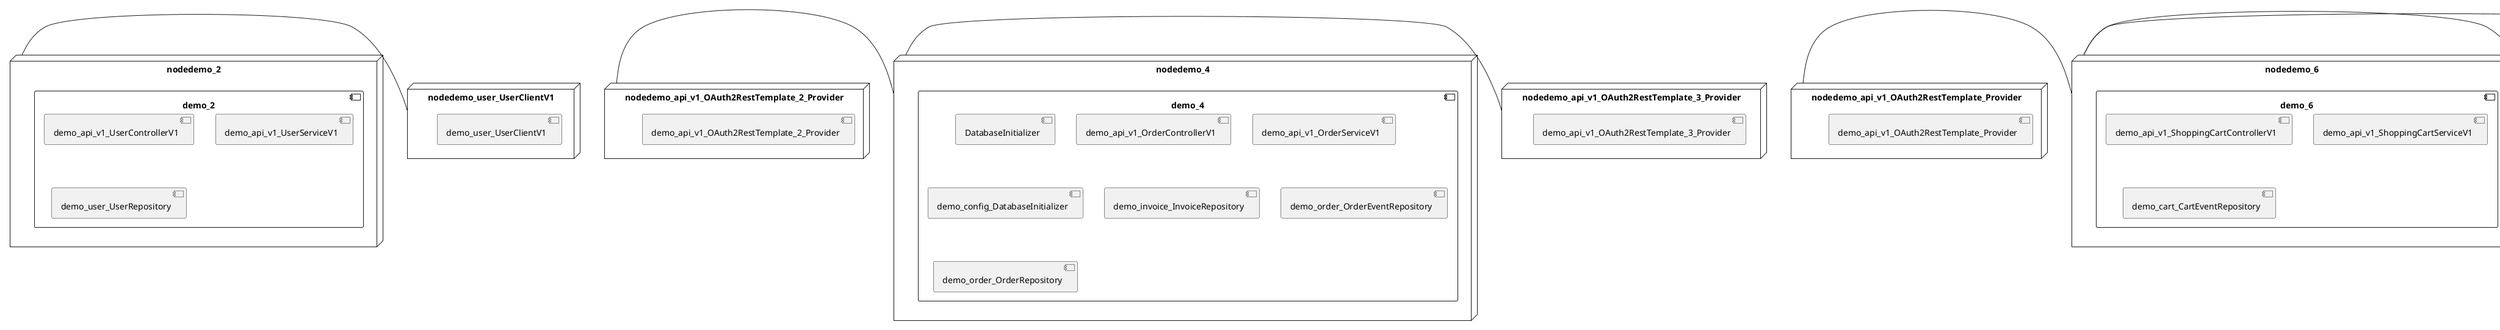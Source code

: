 @startuml
skinparam fixCircleLabelOverlapping true
skinparam componentStyle uml2
node nodedemo {
component demo {
[demo_UserController] [[kbastani-spring-cloud-event-sourcing-example.system#_qUdJwDs9Ee-dWOpKEUsL5w]]
[demo_UserRepository] [[kbastani-spring-cloud-event-sourcing-example.system#_qUdJwDs9Ee-dWOpKEUsL5w]]
[demo_UserService] [[kbastani-spring-cloud-event-sourcing-example.system#_qUdJwDs9Ee-dWOpKEUsL5w]]
[demo_login_UserController] [[kbastani-spring-cloud-event-sourcing-example.system#_qUdJwDs9Ee-dWOpKEUsL5w]]
}
}
node nodedemo_2 {
component demo_2 {
[demo_api_v1_UserControllerV1] [[kbastani-spring-cloud-event-sourcing-example.system#_qUdJwDs9Ee-dWOpKEUsL5w]]
[demo_api_v1_UserServiceV1] [[kbastani-spring-cloud-event-sourcing-example.system#_qUdJwDs9Ee-dWOpKEUsL5w]]
[demo_user_UserRepository] [[kbastani-spring-cloud-event-sourcing-example.system#_qUdJwDs9Ee-dWOpKEUsL5w]]
}
}
node nodedemo_3 {
component demo_3 {
[demo_account_AccountRepository] [[kbastani-spring-cloud-event-sourcing-example.system#_qUdJwDs9Ee-dWOpKEUsL5w]]
[demo_api_v1_AccountControllerV1] [[kbastani-spring-cloud-event-sourcing-example.system#_qUdJwDs9Ee-dWOpKEUsL5w]]
[demo_api_v1_AccountServiceV1] [[kbastani-spring-cloud-event-sourcing-example.system#_qUdJwDs9Ee-dWOpKEUsL5w]]
}
}
node nodedemo_4 {
component demo_4 {
[DatabaseInitializer] [[kbastani-spring-cloud-event-sourcing-example.system#_qUdJwDs9Ee-dWOpKEUsL5w]]
[demo_api_v1_OrderControllerV1] [[kbastani-spring-cloud-event-sourcing-example.system#_qUdJwDs9Ee-dWOpKEUsL5w]]
[demo_api_v1_OrderServiceV1] [[kbastani-spring-cloud-event-sourcing-example.system#_qUdJwDs9Ee-dWOpKEUsL5w]]
[demo_config_DatabaseInitializer] [[kbastani-spring-cloud-event-sourcing-example.system#_qUdJwDs9Ee-dWOpKEUsL5w]]
[demo_invoice_InvoiceRepository] [[kbastani-spring-cloud-event-sourcing-example.system#_qUdJwDs9Ee-dWOpKEUsL5w]]
[demo_order_OrderEventRepository] [[kbastani-spring-cloud-event-sourcing-example.system#_qUdJwDs9Ee-dWOpKEUsL5w]]
[demo_order_OrderRepository] [[kbastani-spring-cloud-event-sourcing-example.system#_qUdJwDs9Ee-dWOpKEUsL5w]]
}
}
node nodedemo_5 {
component demo_5 {
[demo_api_v1_CatalogControllerV1] [[kbastani-spring-cloud-event-sourcing-example.system#_qUdJwDs9Ee-dWOpKEUsL5w]]
[demo_api_v1_CatalogServiceV1] [[kbastani-spring-cloud-event-sourcing-example.system#_qUdJwDs9Ee-dWOpKEUsL5w]]
[demo_catalog_CatalogInfoRepository] [[kbastani-spring-cloud-event-sourcing-example.system#_qUdJwDs9Ee-dWOpKEUsL5w]]
}
}
node nodedemo_6 {
component demo_6 {
[demo_api_v1_ShoppingCartControllerV1] [[kbastani-spring-cloud-event-sourcing-example.system#_qUdJwDs9Ee-dWOpKEUsL5w]]
[demo_api_v1_ShoppingCartServiceV1] [[kbastani-spring-cloud-event-sourcing-example.system#_qUdJwDs9Ee-dWOpKEUsL5w]]
[demo_cart_CartEventRepository] [[kbastani-spring-cloud-event-sourcing-example.system#_qUdJwDs9Ee-dWOpKEUsL5w]]
}
}
node nodedemo_7 {
component demo_7 {
}
}
node nodedemo_v1 {
component demo_v1 {
[demo_v1_InventoryControllerV1] [[kbastani-spring-cloud-event-sourcing-example.system#_qUdJwDs9Ee-dWOpKEUsL5w]]
[demo_v1_InventoryServiceV1] [[kbastani-spring-cloud-event-sourcing-example.system#_qUdJwDs9Ee-dWOpKEUsL5w]]
}
}
node nodedemo_api_v1_OAuth2RestTemplate_2_Provider {
[demo_api_v1_OAuth2RestTemplate_2_Provider] [[kbastani-spring-cloud-event-sourcing-example.system#_qUdJwDs9Ee-dWOpKEUsL5w]]
}
node nodedemo_api_v1_OAuth2RestTemplate_3_Provider {
[demo_api_v1_OAuth2RestTemplate_3_Provider] [[kbastani-spring-cloud-event-sourcing-example.system#_qUdJwDs9Ee-dWOpKEUsL5w]]
}
node nodedemo_api_v1_OAuth2RestTemplate_Provider {
[demo_api_v1_OAuth2RestTemplate_Provider] [[kbastani-spring-cloud-event-sourcing-example.system#_qUdJwDs9Ee-dWOpKEUsL5w]]
}
node nodedemo_api_v1_RestTemplate_2_Provider {
[demo_api_v1_RestTemplate_2_Provider] [[kbastani-spring-cloud-event-sourcing-example.system#_qUdJwDs9Ee-dWOpKEUsL5w]]
}
node nodedemo_api_v1_RestTemplate_Provider {
[demo_api_v1_RestTemplate_Provider] [[kbastani-spring-cloud-event-sourcing-example.system#_qUdJwDs9Ee-dWOpKEUsL5w]]
}
node nodedemo_inventory_InventoryRepository_Provider {
[demo_inventory_InventoryRepository_Provider] [[kbastani-spring-cloud-event-sourcing-example.system#_qUdJwDs9Ee-dWOpKEUsL5w]]
}
node nodedemo_login_AuthenticationManager_Provider {
[demo_login_AuthenticationManager_Provider] [[kbastani-spring-cloud-event-sourcing-example.system#_qUdJwDs9Ee-dWOpKEUsL5w]]
}
node nodedemo_login_ClientDetailsService_Provider {
[demo_login_ClientDetailsService_Provider] [[kbastani-spring-cloud-event-sourcing-example.system#_qUdJwDs9Ee-dWOpKEUsL5w]]
}
node nodedemo_login_HttpSessionSecurityContextRepository_Provider {
[demo_login_HttpSessionSecurityContextRepository_Provider] [[kbastani-spring-cloud-event-sourcing-example.system#_qUdJwDs9Ee-dWOpKEUsL5w]]
}
node nodedemo_login_LoginController {
[demo_login_LoginController] [[kbastani-spring-cloud-event-sourcing-example.system#_qUdJwDs9Ee-dWOpKEUsL5w]]
}
node nodedemo_product_ProductRepository_Provider {
[demo_product_ProductRepository_Provider] [[kbastani-spring-cloud-event-sourcing-example.system#_qUdJwDs9Ee-dWOpKEUsL5w]]
}
node nodedemo_user_UserClientV1 {
[demo_user_UserClientV1] [[kbastani-spring-cloud-event-sourcing-example.system#_qUdJwDs9Ee-dWOpKEUsL5w]]
}
node nodedemo_v1_Session_Provider {
[demo_v1_Session_Provider] [[kbastani-spring-cloud-event-sourcing-example.system#_qUdJwDs9Ee-dWOpKEUsL5w]]
}
[nodedemo_2] - [nodedemo_user_UserClientV1]
[nodedemo_api_v1_OAuth2RestTemplate_2_Provider] - [nodedemo_4]
[nodedemo_api_v1_OAuth2RestTemplate_3_Provider] - [nodedemo_4]
[nodedemo_api_v1_OAuth2RestTemplate_Provider] - [nodedemo_6]
[nodedemo_api_v1_RestTemplate_2_Provider] - [nodedemo_6]
[nodedemo_api_v1_RestTemplate_Provider] - [nodedemo_6]
[nodedemo_inventory_InventoryRepository_Provider] - [nodedemo_v1]
[nodedemo_login_AuthenticationManager_Provider] - [nodedemo_login_LoginController]
[nodedemo_login_ClientDetailsService_Provider] - [nodedemo_login_LoginController]
[nodedemo_login_HttpSessionSecurityContextRepository_Provider] - [nodedemo_login_LoginController]
[nodedemo_product_ProductRepository_Provider] - [nodedemo_v1]
[nodedemo_v1_Session_Provider] - [nodedemo_v1]

@enduml

